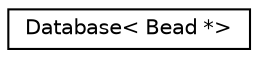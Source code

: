 digraph "Graphical Class Hierarchy"
{
 // INTERACTIVE_SVG=YES
  edge [fontname="Helvetica",fontsize="10",labelfontname="Helvetica",labelfontsize="10"];
  node [fontname="Helvetica",fontsize="10",shape=record];
  rankdir="LR";
  Node0 [label="Database\< Bead *\>",height=0.2,width=0.4,color="black", fillcolor="white", style="filled",URL="$classDatabase.html"];
}
